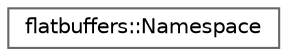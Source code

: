 digraph "Graphical Class Hierarchy"
{
 // LATEX_PDF_SIZE
  bgcolor="transparent";
  edge [fontname=Helvetica,fontsize=10,labelfontname=Helvetica,labelfontsize=10];
  node [fontname=Helvetica,fontsize=10,shape=box,height=0.2,width=0.4];
  rankdir="LR";
  Node0 [id="Node000000",label="flatbuffers::Namespace",height=0.2,width=0.4,color="grey40", fillcolor="white", style="filled",URL="$structflatbuffers_1_1Namespace.html",tooltip=" "];
}
